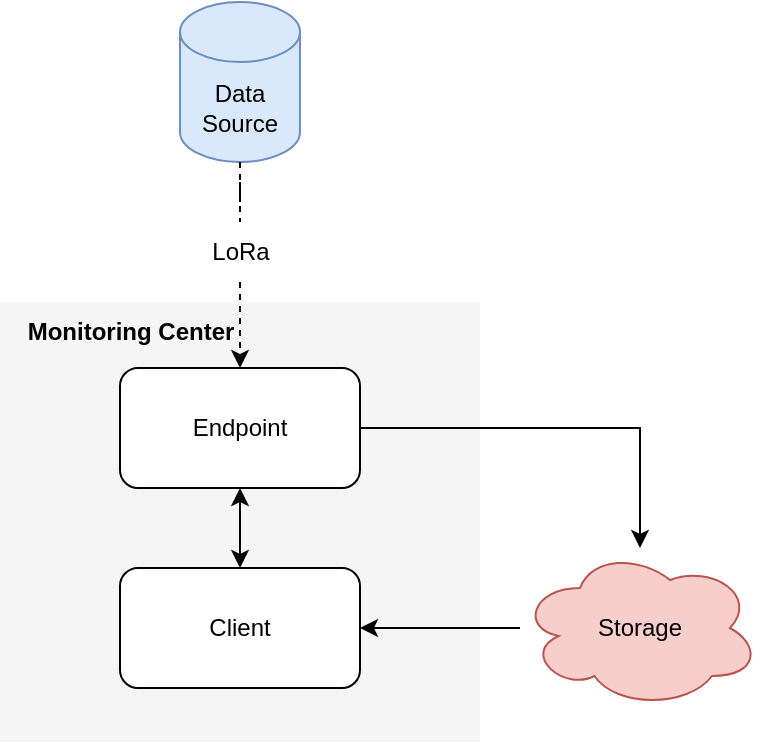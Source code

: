 <mxfile version="20.6.0" type="github" pages="4">
  <diagram id="Fv4jqS7nUxujfiReaPE2" name="System">
    <mxGraphModel dx="946" dy="646" grid="1" gridSize="10" guides="1" tooltips="1" connect="1" arrows="1" fold="1" page="1" pageScale="1" pageWidth="850" pageHeight="1100" math="0" shadow="0">
      <root>
        <mxCell id="0" />
        <mxCell id="1" parent="0" />
        <mxCell id="16r1NsrKbyqBqy0Ava5y-1" value="" style="rounded=0;whiteSpace=wrap;html=1;fillColor=#f5f5f5;fontColor=#333333;strokeColor=none;" parent="1" vertex="1">
          <mxGeometry x="280" y="460" width="240" height="220" as="geometry" />
        </mxCell>
        <mxCell id="16r1NsrKbyqBqy0Ava5y-2" style="edgeStyle=orthogonalEdgeStyle;rounded=0;orthogonalLoop=1;jettySize=auto;html=1;" parent="1" source="16r1NsrKbyqBqy0Ava5y-3" target="16r1NsrKbyqBqy0Ava5y-9" edge="1">
          <mxGeometry relative="1" as="geometry" />
        </mxCell>
        <mxCell id="16r1NsrKbyqBqy0Ava5y-3" value="Endpoint" style="rounded=1;whiteSpace=wrap;html=1;" parent="1" vertex="1">
          <mxGeometry x="340" y="493" width="120" height="60" as="geometry" />
        </mxCell>
        <mxCell id="16r1NsrKbyqBqy0Ava5y-4" value="" style="edgeStyle=orthogonalEdgeStyle;rounded=0;orthogonalLoop=1;jettySize=auto;html=1;startArrow=classic;startFill=1;" parent="1" source="16r1NsrKbyqBqy0Ava5y-5" target="16r1NsrKbyqBqy0Ava5y-3" edge="1">
          <mxGeometry relative="1" as="geometry" />
        </mxCell>
        <mxCell id="16r1NsrKbyqBqy0Ava5y-5" value="Client" style="rounded=1;whiteSpace=wrap;html=1;" parent="1" vertex="1">
          <mxGeometry x="340" y="593" width="120" height="60" as="geometry" />
        </mxCell>
        <mxCell id="16r1NsrKbyqBqy0Ava5y-6" style="edgeStyle=orthogonalEdgeStyle;rounded=0;orthogonalLoop=1;jettySize=auto;html=1;entryX=0.5;entryY=0;entryDx=0;entryDy=0;dashed=1;startArrow=none;" parent="1" source="16r1NsrKbyqBqy0Ava5y-10" target="16r1NsrKbyqBqy0Ava5y-3" edge="1">
          <mxGeometry relative="1" as="geometry" />
        </mxCell>
        <mxCell id="16r1NsrKbyqBqy0Ava5y-7" value="Data Source" style="shape=cylinder3;whiteSpace=wrap;html=1;boundedLbl=1;backgroundOutline=1;size=15;fillColor=#dae8fc;strokeColor=#6c8ebf;" parent="1" vertex="1">
          <mxGeometry x="370" y="310" width="60" height="80" as="geometry" />
        </mxCell>
        <mxCell id="16r1NsrKbyqBqy0Ava5y-8" style="edgeStyle=orthogonalEdgeStyle;rounded=0;orthogonalLoop=1;jettySize=auto;html=1;entryX=1;entryY=0.5;entryDx=0;entryDy=0;" parent="1" source="16r1NsrKbyqBqy0Ava5y-9" target="16r1NsrKbyqBqy0Ava5y-5" edge="1">
          <mxGeometry relative="1" as="geometry" />
        </mxCell>
        <mxCell id="16r1NsrKbyqBqy0Ava5y-9" value="Storage" style="ellipse;shape=cloud;whiteSpace=wrap;html=1;fillColor=#f8cecc;strokeColor=#b85450;" parent="1" vertex="1">
          <mxGeometry x="540" y="583" width="120" height="80" as="geometry" />
        </mxCell>
        <mxCell id="16r1NsrKbyqBqy0Ava5y-10" value="LoRa" style="text;html=1;align=center;verticalAlign=middle;resizable=0;points=[];autosize=1;strokeColor=none;fillColor=none;" parent="1" vertex="1">
          <mxGeometry x="375" y="420" width="50" height="30" as="geometry" />
        </mxCell>
        <mxCell id="16r1NsrKbyqBqy0Ava5y-11" value="" style="edgeStyle=orthogonalEdgeStyle;rounded=0;orthogonalLoop=1;jettySize=auto;html=1;entryX=0.5;entryY=0;entryDx=0;entryDy=0;dashed=1;endArrow=none;" parent="1" source="16r1NsrKbyqBqy0Ava5y-7" target="16r1NsrKbyqBqy0Ava5y-10" edge="1">
          <mxGeometry relative="1" as="geometry">
            <mxPoint x="400" y="340" as="sourcePoint" />
            <mxPoint x="400" y="480" as="targetPoint" />
          </mxGeometry>
        </mxCell>
        <mxCell id="16r1NsrKbyqBqy0Ava5y-12" value="Monitoring Center" style="text;html=1;align=center;verticalAlign=middle;resizable=0;points=[];autosize=1;strokeColor=none;fillColor=none;fontStyle=1" parent="1" vertex="1">
          <mxGeometry x="280" y="460" width="130" height="30" as="geometry" />
        </mxCell>
      </root>
    </mxGraphModel>
  </diagram>
  <diagram id="kPv2ZCrNmK9g4RDNrexQ" name="Endpoint">
    <mxGraphModel dx="946" dy="646" grid="1" gridSize="10" guides="1" tooltips="1" connect="1" arrows="1" fold="1" page="1" pageScale="1" pageWidth="850" pageHeight="1100" math="0" shadow="0">
      <root>
        <mxCell id="0" />
        <mxCell id="1" parent="0" />
        <mxCell id="0R88gVM24oqtI-oN93ZO-21" value="" style="rounded=0;whiteSpace=wrap;html=1;fillColor=#f5f5f5;fontColor=#333333;strokeColor=none;" parent="1" vertex="1">
          <mxGeometry x="140" y="70" width="350" height="460" as="geometry" />
        </mxCell>
        <mxCell id="0R88gVM24oqtI-oN93ZO-10" style="edgeStyle=orthogonalEdgeStyle;rounded=0;orthogonalLoop=1;jettySize=auto;html=1;" parent="1" source="0R88gVM24oqtI-oN93ZO-2" target="0R88gVM24oqtI-oN93ZO-9" edge="1">
          <mxGeometry relative="1" as="geometry" />
        </mxCell>
        <mxCell id="0R88gVM24oqtI-oN93ZO-14" value="" style="edgeStyle=orthogonalEdgeStyle;rounded=0;orthogonalLoop=1;jettySize=auto;html=1;startArrow=classic;startFill=1;" parent="1" source="0R88gVM24oqtI-oN93ZO-2" target="0R88gVM24oqtI-oN93ZO-13" edge="1">
          <mxGeometry relative="1" as="geometry" />
        </mxCell>
        <mxCell id="0R88gVM24oqtI-oN93ZO-2" value="" style="dashed=0;outlineConnect=0;html=1;align=center;labelPosition=center;verticalLabelPosition=bottom;verticalAlign=top;shape=mxgraph.weblogos.buffer;fillColor=#221F1F;strokeColor=none" parent="1" vertex="1">
          <mxGeometry x="309.99" y="370" width="34.97" height="30" as="geometry" />
        </mxCell>
        <mxCell id="0R88gVM24oqtI-oN93ZO-15" style="edgeStyle=orthogonalEdgeStyle;rounded=0;orthogonalLoop=1;jettySize=auto;html=1;startArrow=none;startFill=0;" parent="1" source="0R88gVM24oqtI-oN93ZO-5" target="0R88gVM24oqtI-oN93ZO-6" edge="1">
          <mxGeometry relative="1" as="geometry" />
        </mxCell>
        <mxCell id="0R88gVM24oqtI-oN93ZO-5" value="Message Broker" style="shape=process;whiteSpace=wrap;html=1;backgroundOutline=1;" parent="1" vertex="1">
          <mxGeometry x="287.48" y="180" width="80" height="40" as="geometry" />
        </mxCell>
        <mxCell id="0R88gVM24oqtI-oN93ZO-7" style="edgeStyle=orthogonalEdgeStyle;rounded=0;orthogonalLoop=1;jettySize=auto;html=1;" parent="1" source="0R88gVM24oqtI-oN93ZO-6" target="0R88gVM24oqtI-oN93ZO-2" edge="1">
          <mxGeometry relative="1" as="geometry" />
        </mxCell>
        <mxCell id="0R88gVM24oqtI-oN93ZO-18" style="edgeStyle=orthogonalEdgeStyle;rounded=0;orthogonalLoop=1;jettySize=auto;html=1;startArrow=none;startFill=0;" parent="1" source="0R88gVM24oqtI-oN93ZO-6" edge="1">
          <mxGeometry relative="1" as="geometry">
            <mxPoint x="400" y="300.0" as="targetPoint" />
          </mxGeometry>
        </mxCell>
        <mxCell id="0R88gVM24oqtI-oN93ZO-6" value="Valid Data" style="rhombus;whiteSpace=wrap;html=1;" parent="1" vertex="1">
          <mxGeometry x="287.48" y="260" width="80" height="80" as="geometry" />
        </mxCell>
        <mxCell id="0R88gVM24oqtI-oN93ZO-8" value="Internal buffer" style="text;html=1;align=center;verticalAlign=middle;resizable=0;points=[];autosize=1;strokeColor=none;fillColor=none;" parent="1" vertex="1">
          <mxGeometry x="344.96" y="370" width="100" height="30" as="geometry" />
        </mxCell>
        <mxCell id="0R88gVM24oqtI-oN93ZO-25" style="edgeStyle=orthogonalEdgeStyle;rounded=0;orthogonalLoop=1;jettySize=auto;html=1;dashed=1;startArrow=none;startFill=0;" parent="1" source="0R88gVM24oqtI-oN93ZO-9" edge="1">
          <mxGeometry relative="1" as="geometry">
            <mxPoint x="327" y="570" as="targetPoint" />
          </mxGeometry>
        </mxCell>
        <mxCell id="0R88gVM24oqtI-oN93ZO-9" value="Send data to database" style="shape=process;whiteSpace=wrap;html=1;backgroundOutline=1;" parent="1" vertex="1">
          <mxGeometry x="277.48" y="460" width="100" height="50" as="geometry" />
        </mxCell>
        <mxCell id="0R88gVM24oqtI-oN93ZO-26" style="edgeStyle=orthogonalEdgeStyle;rounded=0;orthogonalLoop=1;jettySize=auto;html=1;entryX=0;entryY=0.5;entryDx=0;entryDy=0;startArrow=none;startFill=0;" parent="1" source="0R88gVM24oqtI-oN93ZO-13" target="0R88gVM24oqtI-oN93ZO-5" edge="1">
          <mxGeometry relative="1" as="geometry">
            <Array as="points">
              <mxPoint x="220" y="200" />
            </Array>
          </mxGeometry>
        </mxCell>
        <mxCell id="0R88gVM24oqtI-oN93ZO-30" style="edgeStyle=orthogonalEdgeStyle;rounded=0;orthogonalLoop=1;jettySize=auto;html=1;dashed=1;startArrow=classic;startFill=1;" parent="1" source="0R88gVM24oqtI-oN93ZO-13" edge="1">
          <mxGeometry relative="1" as="geometry">
            <mxPoint x="105" y="385.5" as="targetPoint" />
          </mxGeometry>
        </mxCell>
        <mxCell id="0R88gVM24oqtI-oN93ZO-13" value="RPC Server" style="rounded=0;whiteSpace=wrap;html=1;" parent="1" vertex="1">
          <mxGeometry x="160" y="362.5" width="90" height="45" as="geometry" />
        </mxCell>
        <mxCell id="0R88gVM24oqtI-oN93ZO-16" value="" style="group" parent="1" vertex="1" connectable="0">
          <mxGeometry x="287" y="80" width="86" height="50" as="geometry" />
        </mxCell>
        <mxCell id="0R88gVM24oqtI-oN93ZO-3" value="LoRa Receiver" style="rounded=0;whiteSpace=wrap;html=1;" parent="0R88gVM24oqtI-oN93ZO-16" vertex="1">
          <mxGeometry y="10" width="80" height="40" as="geometry" />
        </mxCell>
        <mxCell id="0R88gVM24oqtI-oN93ZO-4" value="" style="fillColor=#999999;verticalLabelPosition=bottom;sketch=0;html=1;strokeColor=#ffffff;verticalAlign=top;align=center;points=[[0.145,0.145,0],[0.5,0,0],[0.855,0.145,0],[1,0.5,0],[0.855,0.855,0],[0.5,1,0],[0.145,0.855,0],[0,0.5,0]];pointerEvents=1;shape=mxgraph.cisco_safe.compositeIcon;bgIcon=ellipse;resIcon=mxgraph.cisco_safe.capability.wireless_connection;" parent="0R88gVM24oqtI-oN93ZO-16" vertex="1">
          <mxGeometry x="63" width="23" height="23" as="geometry" />
        </mxCell>
        <mxCell id="0R88gVM24oqtI-oN93ZO-19" value="Discarded" style="text;html=1;align=center;verticalAlign=middle;resizable=0;points=[];autosize=1;strokeColor=none;fillColor=none;" parent="1" vertex="1">
          <mxGeometry x="390" y="285" width="80" height="30" as="geometry" />
        </mxCell>
        <mxCell id="0R88gVM24oqtI-oN93ZO-20" style="edgeStyle=orthogonalEdgeStyle;rounded=0;orthogonalLoop=1;jettySize=auto;html=1;startArrow=none;startFill=0;" parent="1" source="0R88gVM24oqtI-oN93ZO-3" target="0R88gVM24oqtI-oN93ZO-5" edge="1">
          <mxGeometry relative="1" as="geometry" />
        </mxCell>
        <mxCell id="0R88gVM24oqtI-oN93ZO-22" value="" style="endArrow=classic;html=1;rounded=0;entryX=0.5;entryY=0;entryDx=0;entryDy=0;dashed=1;" parent="1" target="0R88gVM24oqtI-oN93ZO-3" edge="1">
          <mxGeometry width="50" height="50" relative="1" as="geometry">
            <mxPoint x="327" y="20" as="sourcePoint" />
            <mxPoint x="344.96" y="-10" as="targetPoint" />
          </mxGeometry>
        </mxCell>
        <mxCell id="0R88gVM24oqtI-oN93ZO-23" value="Endpoint" style="text;html=1;align=center;verticalAlign=middle;resizable=0;points=[];autosize=1;strokeColor=none;fillColor=none;fontStyle=1" parent="1" vertex="1">
          <mxGeometry x="140" y="70" width="80" height="30" as="geometry" />
        </mxCell>
      </root>
    </mxGraphModel>
  </diagram>
  <diagram id="izEz7GPacbCtiyYW09jS" name="Scalability">
    <mxGraphModel dx="946" dy="646" grid="1" gridSize="10" guides="1" tooltips="1" connect="1" arrows="1" fold="1" page="1" pageScale="1" pageWidth="850" pageHeight="1100" math="0" shadow="0">
      <root>
        <mxCell id="0" />
        <mxCell id="1" parent="0" />
        <mxCell id="lINlzM8MITH8M6hQH3oI-1" value="" style="rounded=0;whiteSpace=wrap;html=1;fillColor=#f5f5f5;fontColor=#333333;strokeColor=none;" parent="1" vertex="1">
          <mxGeometry x="300" y="392" width="200" height="220" as="geometry" />
        </mxCell>
        <mxCell id="lINlzM8MITH8M6hQH3oI-2" style="edgeStyle=orthogonalEdgeStyle;rounded=0;orthogonalLoop=1;jettySize=auto;html=1;" parent="1" source="lINlzM8MITH8M6hQH3oI-3" target="lINlzM8MITH8M6hQH3oI-9" edge="1">
          <mxGeometry relative="1" as="geometry" />
        </mxCell>
        <mxCell id="lINlzM8MITH8M6hQH3oI-3" value="Endpoint" style="rounded=1;whiteSpace=wrap;html=1;" parent="1" vertex="1">
          <mxGeometry x="340" y="425" width="120" height="60" as="geometry" />
        </mxCell>
        <mxCell id="lINlzM8MITH8M6hQH3oI-4" value="" style="edgeStyle=orthogonalEdgeStyle;rounded=0;orthogonalLoop=1;jettySize=auto;html=1;startArrow=classic;startFill=1;" parent="1" source="lINlzM8MITH8M6hQH3oI-5" target="lINlzM8MITH8M6hQH3oI-3" edge="1">
          <mxGeometry relative="1" as="geometry" />
        </mxCell>
        <mxCell id="lINlzM8MITH8M6hQH3oI-5" value="Client" style="rounded=1;whiteSpace=wrap;html=1;" parent="1" vertex="1">
          <mxGeometry x="340" y="525" width="120" height="60" as="geometry" />
        </mxCell>
        <mxCell id="lINlzM8MITH8M6hQH3oI-6" style="edgeStyle=orthogonalEdgeStyle;rounded=0;orthogonalLoop=1;jettySize=auto;html=1;entryX=0.5;entryY=0;entryDx=0;entryDy=0;dashed=1;startArrow=none;" parent="1" source="lINlzM8MITH8M6hQH3oI-10" target="lINlzM8MITH8M6hQH3oI-3" edge="1">
          <mxGeometry relative="1" as="geometry" />
        </mxCell>
        <mxCell id="lINlzM8MITH8M6hQH3oI-7" value="Data Source" style="shape=cylinder3;whiteSpace=wrap;html=1;boundedLbl=1;backgroundOutline=1;size=15;fillColor=#dae8fc;strokeColor=#6c8ebf;" parent="1" vertex="1">
          <mxGeometry x="370" y="260" width="60" height="80" as="geometry" />
        </mxCell>
        <mxCell id="lINlzM8MITH8M6hQH3oI-23" value="" style="rounded=0;whiteSpace=wrap;html=1;fillColor=#f5f5f5;fontColor=#333333;strokeColor=none;" parent="1" vertex="1">
          <mxGeometry x="40" y="479" width="200" height="130" as="geometry" />
        </mxCell>
        <mxCell id="lINlzM8MITH8M6hQH3oI-8" style="edgeStyle=orthogonalEdgeStyle;rounded=0;orthogonalLoop=1;jettySize=auto;html=1;entryX=1;entryY=0.5;entryDx=0;entryDy=0;" parent="1" source="lINlzM8MITH8M6hQH3oI-9" target="lINlzM8MITH8M6hQH3oI-5" edge="1">
          <mxGeometry relative="1" as="geometry" />
        </mxCell>
        <mxCell id="lINlzM8MITH8M6hQH3oI-9" value="Storage" style="ellipse;shape=cloud;whiteSpace=wrap;html=1;fillColor=#f8cecc;strokeColor=#b85450;" parent="1" vertex="1">
          <mxGeometry x="340" y="672" width="120" height="80" as="geometry" />
        </mxCell>
        <mxCell id="lINlzM8MITH8M6hQH3oI-10" value="LoRa" style="text;html=1;align=center;verticalAlign=middle;resizable=0;points=[];autosize=1;strokeColor=none;fillColor=none;" parent="1" vertex="1">
          <mxGeometry x="375" y="360" width="50" height="30" as="geometry" />
        </mxCell>
        <mxCell id="lINlzM8MITH8M6hQH3oI-11" value="" style="edgeStyle=orthogonalEdgeStyle;rounded=0;orthogonalLoop=1;jettySize=auto;html=1;entryX=0.5;entryY=0;entryDx=0;entryDy=0;dashed=1;endArrow=none;" parent="1" source="lINlzM8MITH8M6hQH3oI-7" target="lINlzM8MITH8M6hQH3oI-10" edge="1">
          <mxGeometry relative="1" as="geometry">
            <mxPoint x="400" y="340" as="sourcePoint" />
            <mxPoint x="400" y="480" as="targetPoint" />
          </mxGeometry>
        </mxCell>
        <mxCell id="lINlzM8MITH8M6hQH3oI-12" value="Host" style="text;html=1;align=center;verticalAlign=middle;resizable=0;points=[];autosize=1;strokeColor=none;fillColor=none;fontStyle=1" parent="1" vertex="1">
          <mxGeometry x="300" y="392" width="50" height="30" as="geometry" />
        </mxCell>
        <mxCell id="lINlzM8MITH8M6hQH3oI-18" value="" style="rounded=0;whiteSpace=wrap;html=1;fillColor=#f5f5f5;fontColor=#333333;strokeColor=none;" parent="1" vertex="1">
          <mxGeometry x="570" y="479" width="200" height="130" as="geometry" />
        </mxCell>
        <mxCell id="lINlzM8MITH8M6hQH3oI-26" style="edgeStyle=orthogonalEdgeStyle;rounded=0;orthogonalLoop=1;jettySize=auto;html=1;entryX=0.875;entryY=0.5;entryDx=0;entryDy=0;entryPerimeter=0;exitX=0.5;exitY=1;exitDx=0;exitDy=0;" parent="1" source="lINlzM8MITH8M6hQH3oI-21" target="lINlzM8MITH8M6hQH3oI-9" edge="1">
          <mxGeometry relative="1" as="geometry">
            <Array as="points">
              <mxPoint x="670" y="713" />
            </Array>
          </mxGeometry>
        </mxCell>
        <mxCell id="lINlzM8MITH8M6hQH3oI-21" value="Client" style="rounded=1;whiteSpace=wrap;html=1;" parent="1" vertex="1">
          <mxGeometry x="610" y="522" width="120" height="60" as="geometry" />
        </mxCell>
        <mxCell id="lINlzM8MITH8M6hQH3oI-22" value="Host" style="text;html=1;align=center;verticalAlign=middle;resizable=0;points=[];autosize=1;strokeColor=none;fillColor=none;fontStyle=1" parent="1" vertex="1">
          <mxGeometry x="570" y="479" width="50" height="30" as="geometry" />
        </mxCell>
        <mxCell id="lINlzM8MITH8M6hQH3oI-31" style="edgeStyle=orthogonalEdgeStyle;rounded=0;orthogonalLoop=1;jettySize=auto;html=1;entryX=0.16;entryY=0.55;entryDx=0;entryDy=0;entryPerimeter=0;" parent="1" source="lINlzM8MITH8M6hQH3oI-24" target="lINlzM8MITH8M6hQH3oI-9" edge="1">
          <mxGeometry relative="1" as="geometry">
            <Array as="points">
              <mxPoint x="140" y="716" />
            </Array>
          </mxGeometry>
        </mxCell>
        <mxCell id="lINlzM8MITH8M6hQH3oI-24" value="Client" style="rounded=1;whiteSpace=wrap;html=1;" parent="1" vertex="1">
          <mxGeometry x="80" y="522" width="120" height="60" as="geometry" />
        </mxCell>
        <mxCell id="lINlzM8MITH8M6hQH3oI-25" value="Host" style="text;html=1;align=center;verticalAlign=middle;resizable=0;points=[];autosize=1;strokeColor=none;fillColor=none;fontStyle=1" parent="1" vertex="1">
          <mxGeometry x="40" y="479" width="50" height="30" as="geometry" />
        </mxCell>
      </root>
    </mxGraphModel>
  </diagram>
  <diagram id="HT5lsmzks8ZWW2A1Qs44" name="Page-4">
    <mxGraphModel dx="946" dy="646" grid="1" gridSize="10" guides="1" tooltips="1" connect="1" arrows="1" fold="1" page="1" pageScale="1" pageWidth="850" pageHeight="1100" math="0" shadow="0">
      <root>
        <mxCell id="0" />
        <mxCell id="1" parent="0" />
        <mxCell id="Yrfe1eSEYyfTkY1gxaGH-1" value="packet" style="swimlane;fontStyle=0;childLayout=stackLayout;horizontal=1;startSize=30;horizontalStack=0;resizeParent=1;resizeParentMax=0;resizeLast=0;collapsible=1;marginBottom=0;whiteSpace=wrap;html=1;" vertex="1" parent="1">
          <mxGeometry x="370" y="160" width="140" height="230" as="geometry" />
        </mxCell>
        <mxCell id="Yrfe1eSEYyfTkY1gxaGH-2" value="id&lt;br&gt;" style="text;strokeColor=none;fillColor=none;align=left;verticalAlign=middle;spacingLeft=4;spacingRight=4;overflow=hidden;points=[[0,0.5],[1,0.5]];portConstraint=eastwest;rotatable=0;whiteSpace=wrap;html=1;" vertex="1" parent="Yrfe1eSEYyfTkY1gxaGH-1">
          <mxGeometry y="30" width="140" height="30" as="geometry" />
        </mxCell>
        <mxCell id="Yrfe1eSEYyfTkY1gxaGH-3" value="size" style="text;strokeColor=none;fillColor=none;align=left;verticalAlign=middle;spacingLeft=4;spacingRight=4;overflow=hidden;points=[[0,0.5],[1,0.5]];portConstraint=eastwest;rotatable=0;whiteSpace=wrap;html=1;" vertex="1" parent="Yrfe1eSEYyfTkY1gxaGH-1">
          <mxGeometry y="60" width="140" height="30" as="geometry" />
        </mxCell>
        <mxCell id="Yrfe1eSEYyfTkY1gxaGH-4" value="checksum" style="text;strokeColor=none;fillColor=none;align=left;verticalAlign=middle;spacingLeft=4;spacingRight=4;overflow=hidden;points=[[0,0.5],[1,0.5]];portConstraint=eastwest;rotatable=0;whiteSpace=wrap;html=1;" vertex="1" parent="Yrfe1eSEYyfTkY1gxaGH-1">
          <mxGeometry y="90" width="140" height="30" as="geometry" />
        </mxCell>
        <mxCell id="Yrfe1eSEYyfTkY1gxaGH-8" value="src address" style="text;strokeColor=none;fillColor=none;align=left;verticalAlign=middle;spacingLeft=4;spacingRight=4;overflow=hidden;points=[[0,0.5],[1,0.5]];portConstraint=eastwest;rotatable=0;whiteSpace=wrap;html=1;" vertex="1" parent="Yrfe1eSEYyfTkY1gxaGH-1">
          <mxGeometry y="120" width="140" height="30" as="geometry" />
        </mxCell>
        <mxCell id="Yrfe1eSEYyfTkY1gxaGH-9" value="time sent" style="text;strokeColor=none;fillColor=none;align=left;verticalAlign=middle;spacingLeft=4;spacingRight=4;overflow=hidden;points=[[0,0.5],[1,0.5]];portConstraint=eastwest;rotatable=0;whiteSpace=wrap;html=1;" vertex="1" parent="Yrfe1eSEYyfTkY1gxaGH-1">
          <mxGeometry y="150" width="140" height="30" as="geometry" />
        </mxCell>
        <mxCell id="Yrfe1eSEYyfTkY1gxaGH-10" value="data" style="text;strokeColor=none;fillColor=none;align=left;verticalAlign=middle;spacingLeft=4;spacingRight=4;overflow=hidden;points=[[0,0.5],[1,0.5]];portConstraint=eastwest;rotatable=0;whiteSpace=wrap;html=1;" vertex="1" parent="Yrfe1eSEYyfTkY1gxaGH-1">
          <mxGeometry y="180" width="140" height="50" as="geometry" />
        </mxCell>
        <mxCell id="Yrfe1eSEYyfTkY1gxaGH-12" value="" style="endArrow=classic;html=1;rounded=0;entryX=0;entryY=0.5;entryDx=0;entryDy=0;dashed=1;" edge="1" parent="1" target="Yrfe1eSEYyfTkY1gxaGH-8">
          <mxGeometry width="50" height="50" relative="1" as="geometry">
            <mxPoint x="200" y="295" as="sourcePoint" />
            <mxPoint x="200" y="270" as="targetPoint" />
          </mxGeometry>
        </mxCell>
        <mxCell id="Yrfe1eSEYyfTkY1gxaGH-14" style="edgeStyle=orthogonalEdgeStyle;rounded=0;orthogonalLoop=1;jettySize=auto;html=1;exitX=1;exitY=0.5;exitDx=0;exitDy=0;dashed=1;" edge="1" parent="1" source="Yrfe1eSEYyfTkY1gxaGH-8">
          <mxGeometry relative="1" as="geometry">
            <mxPoint x="670" y="295" as="targetPoint" />
          </mxGeometry>
        </mxCell>
      </root>
    </mxGraphModel>
  </diagram>
</mxfile>
